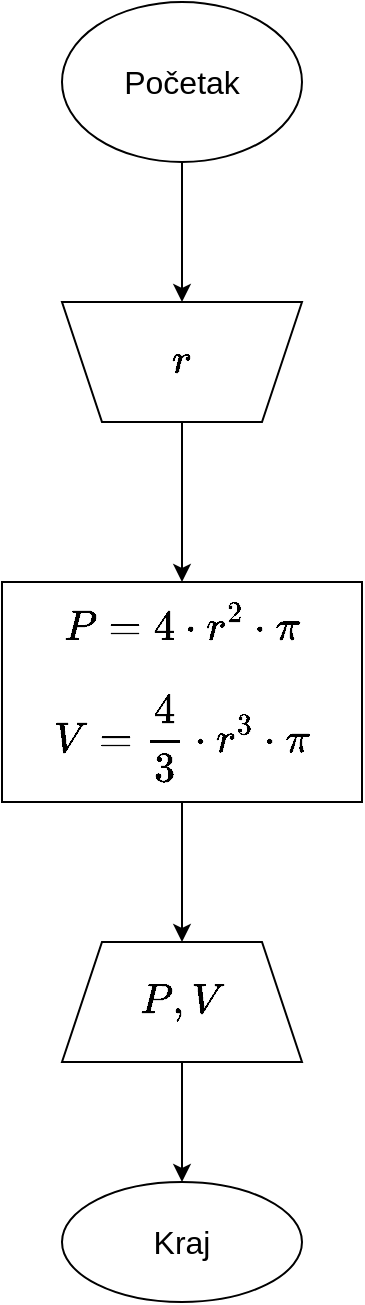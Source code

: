 <mxfile version="20.4.0" type="device"><diagram id="DMJRwHsAHDB4o38sf-co" name="Page-1"><mxGraphModel dx="907" dy="1104" grid="1" gridSize="10" guides="1" tooltips="1" connect="1" arrows="1" fold="1" page="1" pageScale="1" pageWidth="827" pageHeight="1169" math="1" shadow="0"><root><mxCell id="0"/><mxCell id="1" parent="0"/><mxCell id="0Yk8TZ8J2GVPS_XnpLav-3" value="" style="edgeStyle=orthogonalEdgeStyle;rounded=0;orthogonalLoop=1;jettySize=auto;html=1;fontSize=16;" parent="1" source="0Yk8TZ8J2GVPS_XnpLav-1" target="0Yk8TZ8J2GVPS_XnpLav-2" edge="1"><mxGeometry relative="1" as="geometry"/></mxCell><mxCell id="0Yk8TZ8J2GVPS_XnpLav-1" value="Početak" style="ellipse;whiteSpace=wrap;html=1;fontSize=16;" parent="1" vertex="1"><mxGeometry x="340" y="80" width="120" height="80" as="geometry"/></mxCell><mxCell id="0Yk8TZ8J2GVPS_XnpLav-5" value="" style="edgeStyle=orthogonalEdgeStyle;rounded=0;orthogonalLoop=1;jettySize=auto;html=1;fontSize=18;" parent="1" source="0Yk8TZ8J2GVPS_XnpLav-2" target="0Yk8TZ8J2GVPS_XnpLav-4" edge="1"><mxGeometry relative="1" as="geometry"/></mxCell><mxCell id="0Yk8TZ8J2GVPS_XnpLav-2" value="`r`" style="shape=trapezoid;perimeter=trapezoidPerimeter;whiteSpace=wrap;html=1;fixedSize=1;fontSize=18;direction=west;" parent="1" vertex="1"><mxGeometry x="340" y="230" width="120" height="60" as="geometry"/></mxCell><mxCell id="0Yk8TZ8J2GVPS_XnpLav-7" value="" style="edgeStyle=orthogonalEdgeStyle;rounded=0;orthogonalLoop=1;jettySize=auto;html=1;fontSize=18;" parent="1" source="0Yk8TZ8J2GVPS_XnpLav-4" target="0Yk8TZ8J2GVPS_XnpLav-6" edge="1"><mxGeometry relative="1" as="geometry"/></mxCell><mxCell id="0Yk8TZ8J2GVPS_XnpLav-4" value="`P=4*r^2*pi`&lt;br style=&quot;font-size: 18px;&quot;&gt;&lt;br style=&quot;font-size: 18px;&quot;&gt;`V=4 / 3 * r^3 * pi`" style="whiteSpace=wrap;html=1;fontSize=18;" parent="1" vertex="1"><mxGeometry x="310" y="370" width="180" height="110" as="geometry"/></mxCell><mxCell id="0Yk8TZ8J2GVPS_XnpLav-9" value="" style="edgeStyle=orthogonalEdgeStyle;rounded=0;orthogonalLoop=1;jettySize=auto;html=1;fontSize=16;" parent="1" source="0Yk8TZ8J2GVPS_XnpLav-6" target="0Yk8TZ8J2GVPS_XnpLav-8" edge="1"><mxGeometry relative="1" as="geometry"/></mxCell><mxCell id="0Yk8TZ8J2GVPS_XnpLav-6" value="`P, V`" style="shape=trapezoid;perimeter=trapezoidPerimeter;whiteSpace=wrap;html=1;fixedSize=1;fontSize=18;" parent="1" vertex="1"><mxGeometry x="340" y="550" width="120" height="60" as="geometry"/></mxCell><mxCell id="0Yk8TZ8J2GVPS_XnpLav-8" value="Kraj" style="ellipse;whiteSpace=wrap;html=1;fontSize=16;" parent="1" vertex="1"><mxGeometry x="340" y="670" width="120" height="60" as="geometry"/></mxCell></root></mxGraphModel></diagram></mxfile>